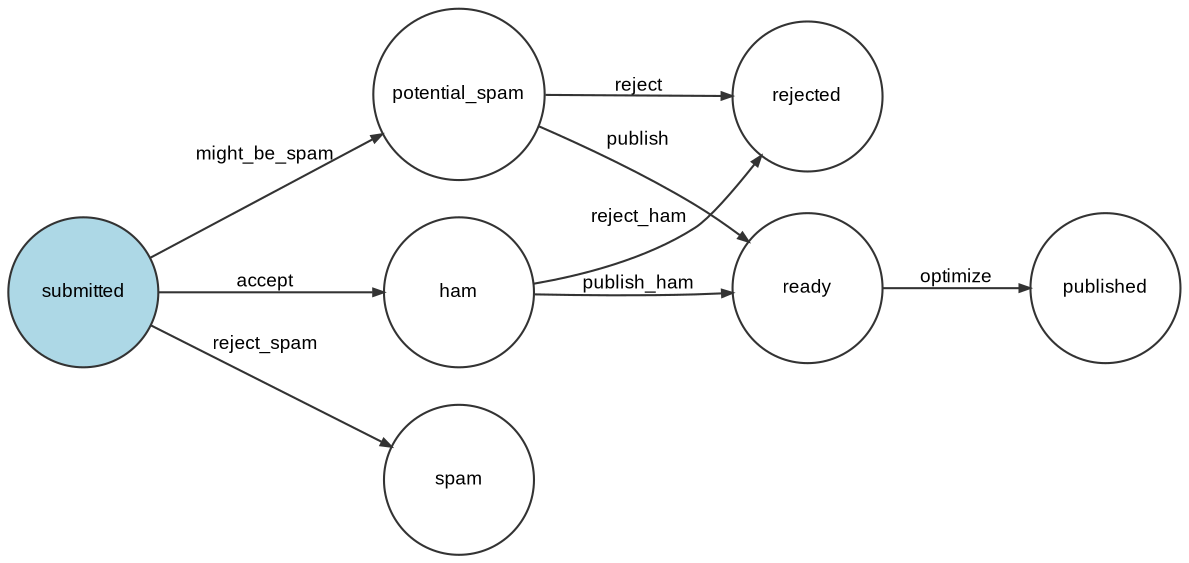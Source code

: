 digraph workflow {
  ratio="compress" rankdir="LR" label=""
  node [fontsize="9" fontname="Arial" color="#333333" fillcolor="lightblue" fixedsize="false" width="1"];
  edge [fontsize="9" fontname="Arial" color="#333333" arrowhead="normal" arrowsize="0.5"];

  place_fda43783be8e0b3f9206a57f2248c2237f049f81 [label="submitted", shape=circle style="filled"];
  place_78844960f3ebdb074babae8cc5981cae5981aa32 [label="ham", shape=circle];
  place_2d6c4784203ec2aef7fd4b234485cd880af529a4 [label="potential_spam", shape=circle];
  place_ded982e702e07bb7b6effafdc353db3fe172c83f [label="spam", shape=circle];
  place_1f087a5954f6249bb7245576c304a0520d4178c5 [label="rejected", shape=circle];
  place_75c0533730caf1f78561c0883fb87bc8d98ef04b [label="ready", shape=circle];
  place_c2807535f28e44fe6c7375dcf90518115529a8fa [label="published", shape=circle];
  place_fda43783be8e0b3f9206a57f2248c2237f049f81 -> place_78844960f3ebdb074babae8cc5981cae5981aa32 [label="accept" style="solid"];
  place_fda43783be8e0b3f9206a57f2248c2237f049f81 -> place_2d6c4784203ec2aef7fd4b234485cd880af529a4 [label="might_be_spam" style="solid"];
  place_fda43783be8e0b3f9206a57f2248c2237f049f81 -> place_ded982e702e07bb7b6effafdc353db3fe172c83f [label="reject_spam" style="solid"];
  place_2d6c4784203ec2aef7fd4b234485cd880af529a4 -> place_75c0533730caf1f78561c0883fb87bc8d98ef04b [label="publish" style="solid"];
  place_2d6c4784203ec2aef7fd4b234485cd880af529a4 -> place_1f087a5954f6249bb7245576c304a0520d4178c5 [label="reject" style="solid"];
  place_78844960f3ebdb074babae8cc5981cae5981aa32 -> place_75c0533730caf1f78561c0883fb87bc8d98ef04b [label="publish_ham" style="solid"];
  place_78844960f3ebdb074babae8cc5981cae5981aa32 -> place_1f087a5954f6249bb7245576c304a0520d4178c5 [label="reject_ham" style="solid"];
  place_75c0533730caf1f78561c0883fb87bc8d98ef04b -> place_c2807535f28e44fe6c7375dcf90518115529a8fa [label="optimize" style="solid"];
}